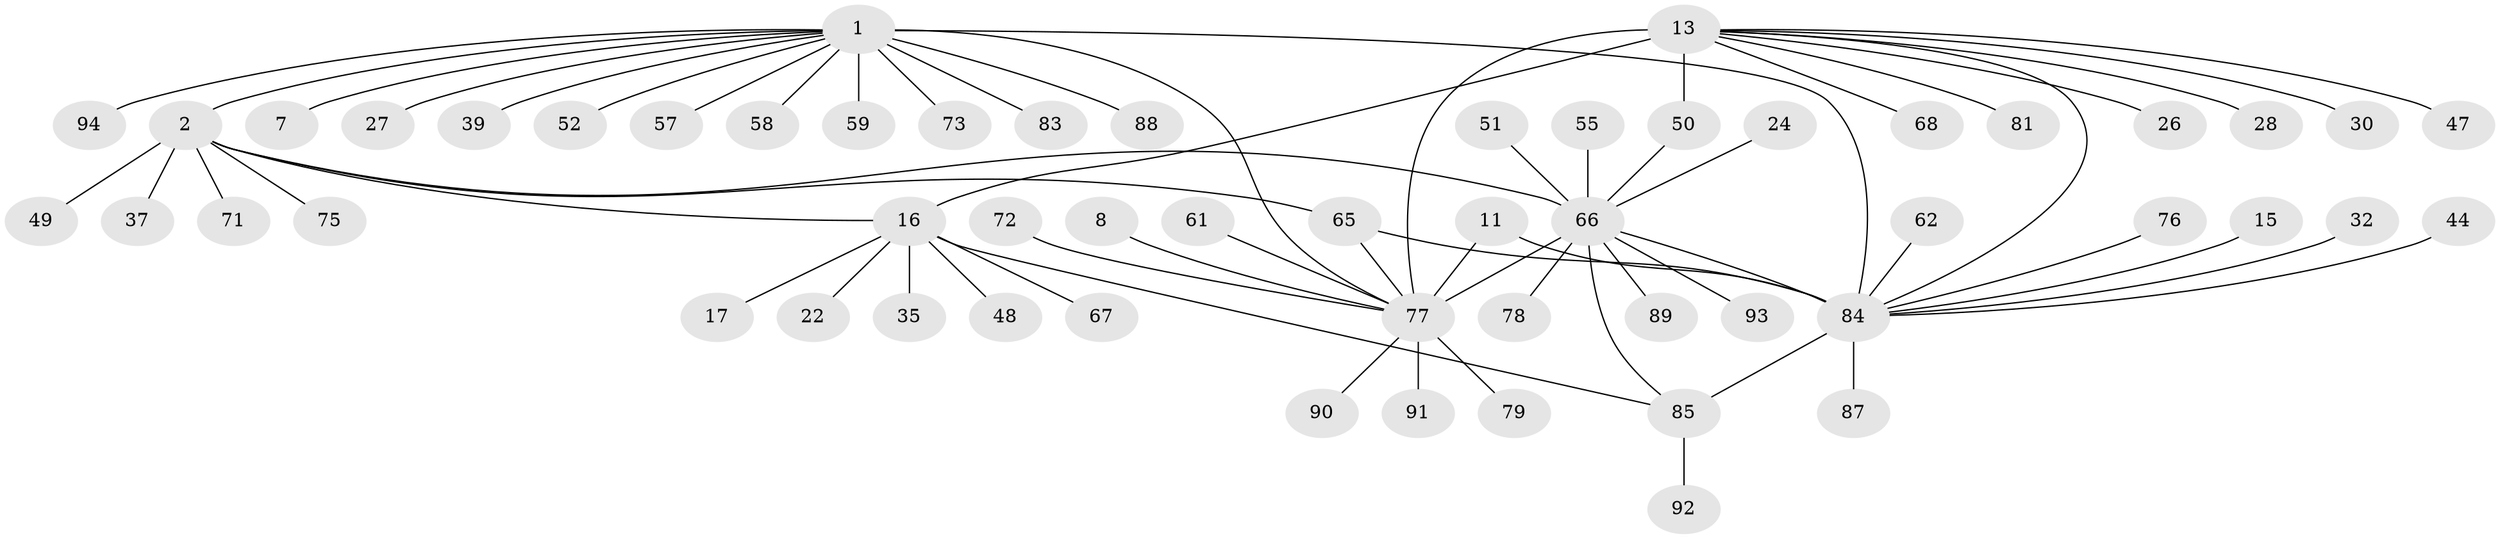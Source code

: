 // original degree distribution, {19: 0.010638297872340425, 10: 0.02127659574468085, 9: 0.010638297872340425, 8: 0.02127659574468085, 11: 0.02127659574468085, 2: 0.14893617021276595, 1: 0.574468085106383, 3: 0.11702127659574468, 6: 0.02127659574468085, 7: 0.010638297872340425, 5: 0.02127659574468085, 4: 0.02127659574468085}
// Generated by graph-tools (version 1.1) at 2025/51/03/04/25 21:51:06]
// undirected, 56 vertices, 65 edges
graph export_dot {
graph [start="1"]
  node [color=gray90,style=filled];
  1;
  2;
  7;
  8;
  11;
  13 [super="+9"];
  15;
  16 [super="+12"];
  17;
  22;
  24;
  26;
  27 [super="+6"];
  28;
  30;
  32;
  35;
  37;
  39;
  44;
  47;
  48 [super="+42"];
  49;
  50;
  51;
  52 [super="+29"];
  55;
  57;
  58 [super="+14+43"];
  59;
  61;
  62;
  65 [super="+25+46+64"];
  66 [super="+20+63"];
  67;
  68;
  71;
  72;
  73;
  75;
  76;
  77 [super="+41+56+69"];
  78;
  79;
  81 [super="+70"];
  83 [super="+10"];
  84 [super="+45+31"];
  85 [super="+19+80+38"];
  87;
  88;
  89 [super="+33+36"];
  90;
  91;
  92 [super="+82"];
  93 [super="+60+86"];
  94;
  1 -- 2;
  1 -- 7;
  1 -- 39;
  1 -- 57;
  1 -- 59;
  1 -- 73;
  1 -- 88;
  1 -- 94;
  1 -- 58;
  1 -- 77 [weight=2];
  1 -- 84 [weight=3];
  1 -- 27;
  1 -- 83;
  1 -- 52;
  2 -- 16;
  2 -- 37;
  2 -- 49;
  2 -- 71;
  2 -- 75;
  2 -- 66 [weight=2];
  2 -- 65;
  8 -- 77;
  11 -- 77;
  11 -- 84;
  13 -- 16 [weight=3];
  13 -- 30;
  13 -- 50;
  13 -- 68;
  13 -- 47;
  13 -- 26;
  13 -- 28;
  13 -- 77 [weight=5];
  13 -- 84 [weight=2];
  13 -- 81;
  15 -- 84;
  16 -- 17;
  16 -- 22;
  16 -- 35;
  16 -- 67;
  16 -- 85;
  16 -- 48;
  24 -- 66;
  32 -- 84;
  44 -- 84;
  50 -- 66;
  51 -- 66;
  55 -- 66;
  61 -- 77;
  62 -- 84;
  65 -- 84;
  65 -- 77;
  66 -- 78;
  66 -- 89;
  66 -- 77 [weight=2];
  66 -- 84;
  66 -- 93;
  66 -- 85;
  72 -- 77;
  76 -- 84;
  77 -- 90;
  77 -- 79;
  77 -- 91;
  84 -- 85 [weight=2];
  84 -- 87;
  85 -- 92;
}
